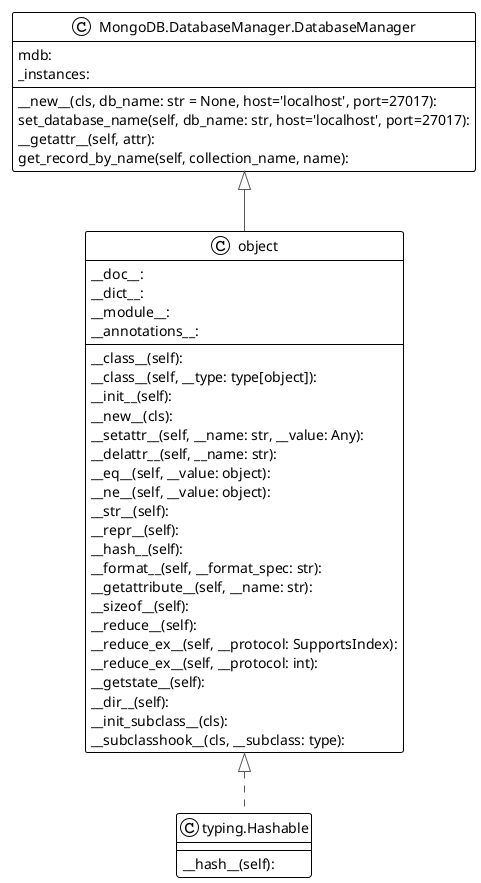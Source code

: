 @startuml DatabaseManager

!theme plain
top to bottom direction
skinparam linetype ortho

class node2 as "MongoDB.DatabaseManager.DatabaseManager" {
   mdb: 
   _instances: 
   __new__(cls, db_name: str = None, host='localhost', port=27017): 
   set_database_name(self, db_name: str, host='localhost', port=27017): 
   __getattr__(self, attr): 
   get_record_by_name(self, collection_name, name): 
}
class object {
   __doc__: 
   __dict__: 
   __module__: 
   __annotations__: 
   __class__(self): 
   __class__(self, __type: type[object]): 
   __init__(self): 
   __new__(cls): 
   __setattr__(self, __name: str, __value: Any): 
   __delattr__(self, __name: str): 
   __eq__(self, __value: object): 
   __ne__(self, __value: object): 
   __str__(self): 
   __repr__(self): 
   __hash__(self): 
   __format__(self, __format_spec: str): 
   __getattribute__(self, __name: str): 
   __sizeof__(self): 
   __reduce__(self): 
   __reduce_ex__(self, __protocol: SupportsIndex): 
   __reduce_ex__(self, __protocol: int): 
   __getstate__(self): 
   __dir__(self): 
   __init_subclass__(cls): 
   __subclasshook__(cls, __subclass: type): 
}
class node1 as "typing.Hashable" {
   __hash__(self): 
}

node2   ^-[#595959,plain]-  object 
object  ^-[#595959,dashed]-  node1  
@enduml
